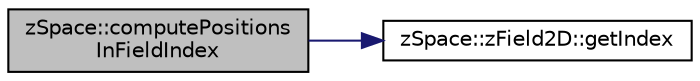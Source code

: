 digraph "zSpace::computePositionsInFieldIndex"
{
 // LATEX_PDF_SIZE
  edge [fontname="Helvetica",fontsize="10",labelfontname="Helvetica",labelfontsize="10"];
  node [fontname="Helvetica",fontsize="10",shape=record];
  rankdir="LR";
  Node68 [label="zSpace::computePositions\lInFieldIndex",height=0.2,width=0.4,color="black", fillcolor="grey75", style="filled", fontcolor="black",tooltip="This method computes the field index of each input position and stores them in a container per field ..."];
  Node68 -> Node69 [color="midnightblue",fontsize="10",style="solid",fontname="Helvetica"];
  Node69 [label="zSpace::zField2D::getIndex",height=0.2,width=0.4,color="black", fillcolor="white", style="filled",URL="$classz_space_1_1z_field2_d.html#a195cbd398fa8e657b7ea599f34fa7ede",tooltip="This method gets the index of the field for the input X and Y indicies."];
}
